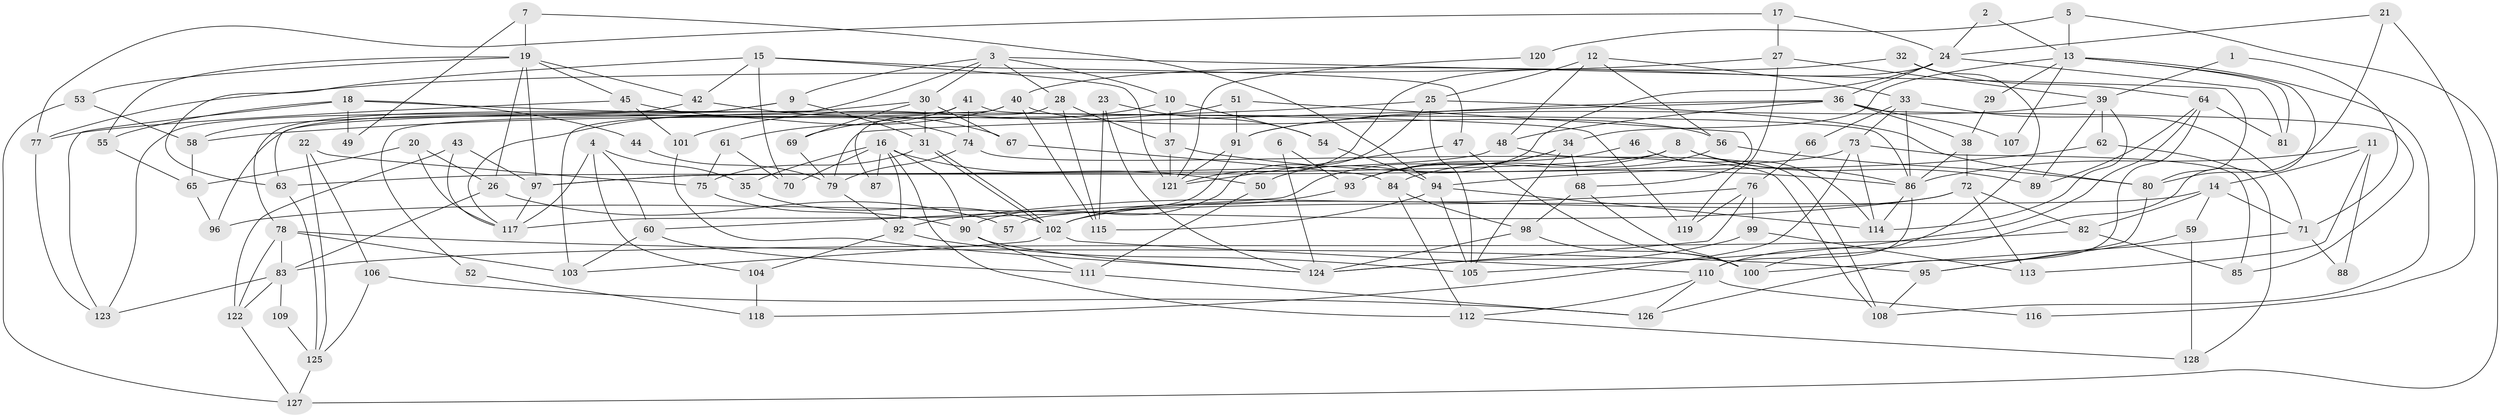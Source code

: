 // coarse degree distribution, {5: 0.1346153846153846, 3: 0.15384615384615385, 7: 0.17307692307692307, 4: 0.11538461538461539, 6: 0.21153846153846154, 8: 0.1346153846153846, 9: 0.019230769230769232, 10: 0.038461538461538464, 11: 0.019230769230769232}
// Generated by graph-tools (version 1.1) at 2025/37/03/04/25 23:37:06]
// undirected, 128 vertices, 256 edges
graph export_dot {
  node [color=gray90,style=filled];
  1;
  2;
  3;
  4;
  5;
  6;
  7;
  8;
  9;
  10;
  11;
  12;
  13;
  14;
  15;
  16;
  17;
  18;
  19;
  20;
  21;
  22;
  23;
  24;
  25;
  26;
  27;
  28;
  29;
  30;
  31;
  32;
  33;
  34;
  35;
  36;
  37;
  38;
  39;
  40;
  41;
  42;
  43;
  44;
  45;
  46;
  47;
  48;
  49;
  50;
  51;
  52;
  53;
  54;
  55;
  56;
  57;
  58;
  59;
  60;
  61;
  62;
  63;
  64;
  65;
  66;
  67;
  68;
  69;
  70;
  71;
  72;
  73;
  74;
  75;
  76;
  77;
  78;
  79;
  80;
  81;
  82;
  83;
  84;
  85;
  86;
  87;
  88;
  89;
  90;
  91;
  92;
  93;
  94;
  95;
  96;
  97;
  98;
  99;
  100;
  101;
  102;
  103;
  104;
  105;
  106;
  107;
  108;
  109;
  110;
  111;
  112;
  113;
  114;
  115;
  116;
  117;
  118;
  119;
  120;
  121;
  122;
  123;
  124;
  125;
  126;
  127;
  128;
  1 -- 71;
  1 -- 39;
  2 -- 24;
  2 -- 13;
  3 -- 9;
  3 -- 80;
  3 -- 10;
  3 -- 28;
  3 -- 30;
  3 -- 103;
  4 -- 60;
  4 -- 35;
  4 -- 104;
  4 -- 117;
  5 -- 127;
  5 -- 13;
  5 -- 120;
  6 -- 124;
  6 -- 93;
  7 -- 19;
  7 -- 94;
  7 -- 49;
  8 -- 86;
  8 -- 93;
  8 -- 89;
  8 -- 97;
  9 -- 31;
  9 -- 78;
  9 -- 58;
  10 -- 37;
  10 -- 54;
  10 -- 69;
  11 -- 86;
  11 -- 14;
  11 -- 88;
  11 -- 113;
  12 -- 25;
  12 -- 33;
  12 -- 48;
  12 -- 56;
  13 -- 81;
  13 -- 110;
  13 -- 29;
  13 -- 34;
  13 -- 107;
  13 -- 108;
  14 -- 71;
  14 -- 59;
  14 -- 57;
  14 -- 82;
  15 -- 47;
  15 -- 121;
  15 -- 42;
  15 -- 63;
  15 -- 70;
  16 -- 50;
  16 -- 92;
  16 -- 35;
  16 -- 70;
  16 -- 87;
  16 -- 90;
  16 -- 112;
  17 -- 24;
  17 -- 77;
  17 -- 27;
  18 -- 55;
  18 -- 119;
  18 -- 44;
  18 -- 49;
  18 -- 123;
  19 -- 42;
  19 -- 97;
  19 -- 26;
  19 -- 45;
  19 -- 53;
  19 -- 55;
  20 -- 65;
  20 -- 117;
  20 -- 26;
  21 -- 24;
  21 -- 80;
  21 -- 116;
  22 -- 125;
  22 -- 75;
  22 -- 106;
  23 -- 124;
  23 -- 54;
  23 -- 115;
  24 -- 121;
  24 -- 36;
  24 -- 50;
  24 -- 81;
  25 -- 58;
  25 -- 90;
  25 -- 80;
  25 -- 105;
  26 -- 57;
  26 -- 83;
  27 -- 39;
  27 -- 77;
  27 -- 119;
  28 -- 115;
  28 -- 37;
  28 -- 87;
  29 -- 38;
  30 -- 63;
  30 -- 31;
  30 -- 67;
  30 -- 69;
  31 -- 102;
  31 -- 102;
  31 -- 75;
  32 -- 40;
  32 -- 64;
  32 -- 100;
  33 -- 73;
  33 -- 86;
  33 -- 66;
  33 -- 71;
  34 -- 105;
  34 -- 60;
  34 -- 68;
  34 -- 93;
  35 -- 102;
  36 -- 79;
  36 -- 48;
  36 -- 38;
  36 -- 85;
  36 -- 91;
  36 -- 107;
  37 -- 86;
  37 -- 121;
  38 -- 86;
  38 -- 72;
  39 -- 91;
  39 -- 89;
  39 -- 62;
  39 -- 114;
  40 -- 117;
  40 -- 56;
  40 -- 52;
  40 -- 115;
  41 -- 74;
  41 -- 61;
  41 -- 86;
  41 -- 96;
  42 -- 123;
  42 -- 67;
  43 -- 117;
  43 -- 97;
  43 -- 122;
  44 -- 79;
  45 -- 77;
  45 -- 74;
  45 -- 101;
  46 -- 114;
  46 -- 93;
  47 -- 121;
  47 -- 100;
  48 -- 108;
  48 -- 63;
  50 -- 111;
  51 -- 101;
  51 -- 68;
  51 -- 91;
  52 -- 118;
  53 -- 127;
  53 -- 58;
  54 -- 94;
  55 -- 65;
  56 -- 84;
  56 -- 80;
  58 -- 65;
  59 -- 95;
  59 -- 128;
  60 -- 103;
  60 -- 111;
  61 -- 75;
  61 -- 70;
  62 -- 94;
  62 -- 128;
  63 -- 125;
  64 -- 126;
  64 -- 105;
  64 -- 81;
  64 -- 89;
  65 -- 96;
  66 -- 76;
  67 -- 84;
  68 -- 100;
  68 -- 98;
  69 -- 79;
  71 -- 100;
  71 -- 88;
  72 -- 82;
  72 -- 96;
  72 -- 102;
  72 -- 113;
  73 -- 85;
  73 -- 97;
  73 -- 114;
  73 -- 118;
  74 -- 108;
  74 -- 79;
  75 -- 90;
  76 -- 92;
  76 -- 124;
  76 -- 99;
  76 -- 119;
  77 -- 123;
  78 -- 103;
  78 -- 122;
  78 -- 83;
  78 -- 95;
  79 -- 92;
  80 -- 95;
  82 -- 83;
  82 -- 85;
  83 -- 109;
  83 -- 122;
  83 -- 123;
  84 -- 112;
  84 -- 98;
  86 -- 114;
  86 -- 110;
  90 -- 124;
  90 -- 111;
  91 -- 117;
  91 -- 121;
  92 -- 105;
  92 -- 104;
  93 -- 102;
  94 -- 115;
  94 -- 114;
  94 -- 105;
  95 -- 108;
  97 -- 117;
  98 -- 100;
  98 -- 124;
  99 -- 113;
  99 -- 124;
  101 -- 124;
  102 -- 103;
  102 -- 110;
  104 -- 118;
  106 -- 126;
  106 -- 125;
  109 -- 125;
  110 -- 112;
  110 -- 116;
  110 -- 126;
  111 -- 126;
  112 -- 128;
  120 -- 121;
  122 -- 127;
  125 -- 127;
}
